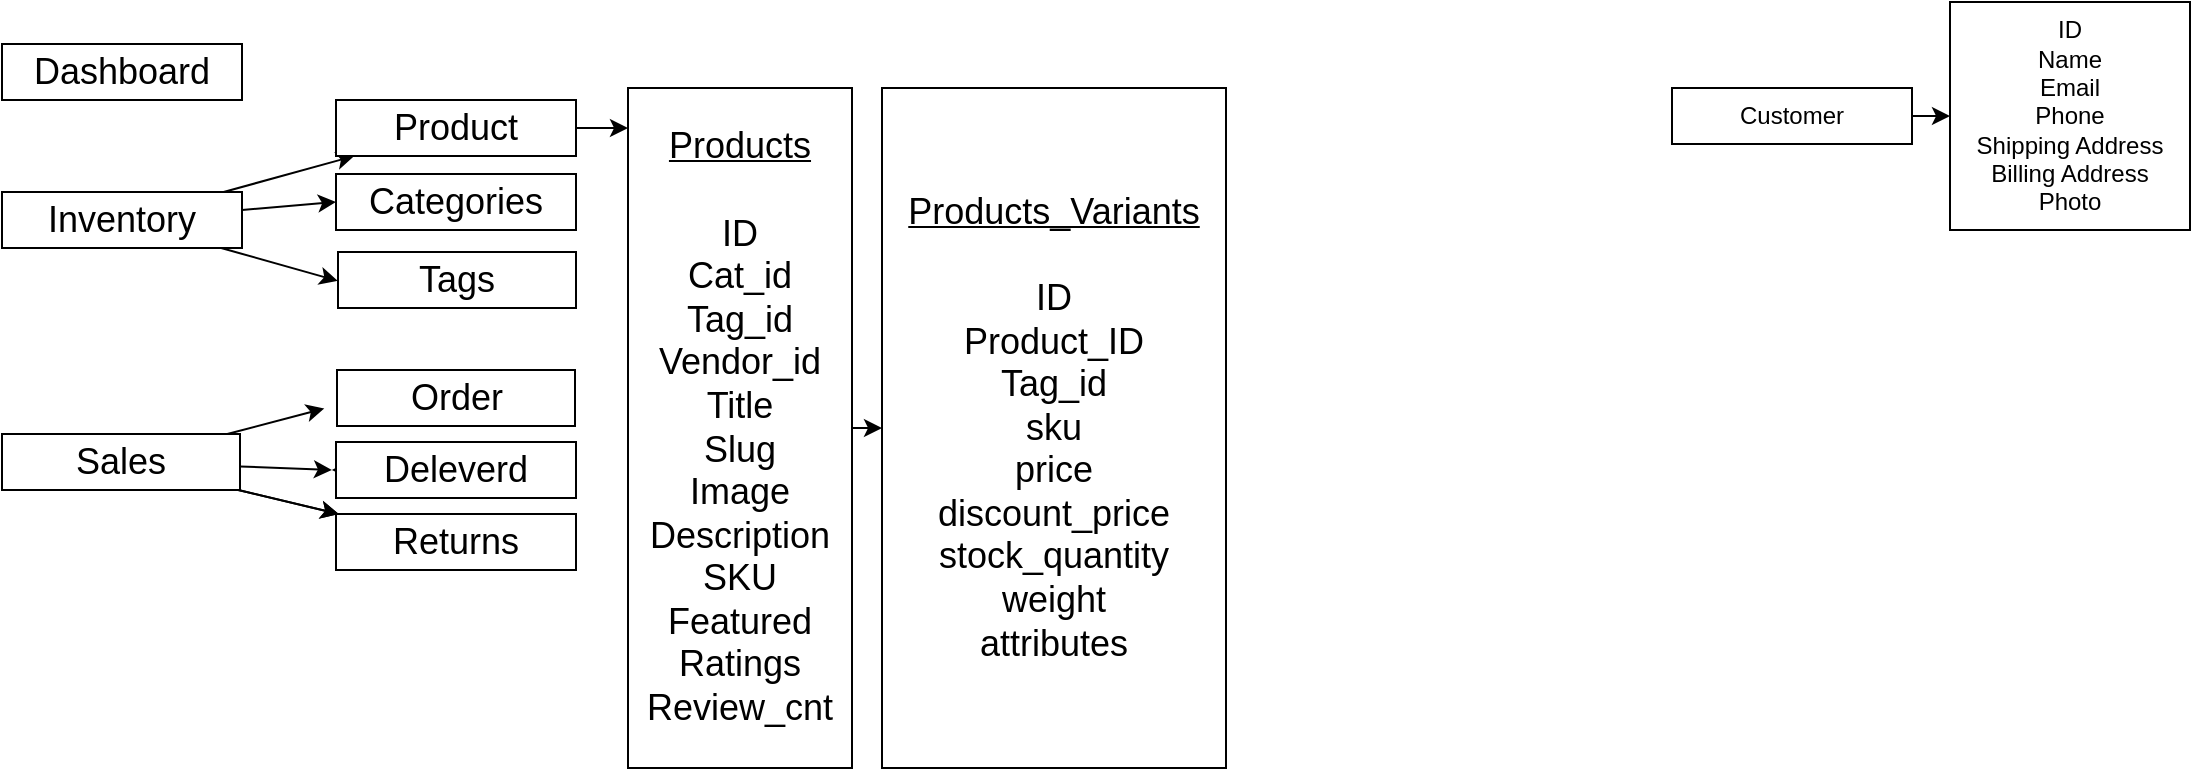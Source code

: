 <mxfile>
    <diagram id="3AA_8wdXpCsgu8mlKPa2" name="Page-1">
        <mxGraphModel dx="1116" dy="630" grid="0" gridSize="10" guides="1" tooltips="1" connect="1" arrows="1" fold="1" page="1" pageScale="1" pageWidth="1169" pageHeight="827" math="0" shadow="0">
            <root>
                <mxCell id="0"/>
                <mxCell id="1" parent="0"/>
                <mxCell id="BKEKNjPG6BCMgqEqFFX7-1" value="&lt;span&gt;&lt;font style=&quot;font-size: 18px;&quot;&gt;Dashboard&lt;/font&gt;&lt;/span&gt;" style="rounded=0;whiteSpace=wrap;html=1;fontStyle=0" parent="1" vertex="1">
                    <mxGeometry x="50" y="44" width="120" height="28" as="geometry"/>
                </mxCell>
                <mxCell id="BKEKNjPG6BCMgqEqFFX7-5" value="" style="edgeStyle=none;html=1;fontSize=18;fontStyle=0" parent="1" source="BKEKNjPG6BCMgqEqFFX7-3" target="BKEKNjPG6BCMgqEqFFX7-4" edge="1">
                    <mxGeometry relative="1" as="geometry"/>
                </mxCell>
                <mxCell id="5" style="edgeStyle=none;html=1;entryX=0;entryY=0.5;entryDx=0;entryDy=0;fontStyle=0" edge="1" parent="1" source="BKEKNjPG6BCMgqEqFFX7-3" target="2">
                    <mxGeometry relative="1" as="geometry"/>
                </mxCell>
                <mxCell id="23" style="edgeStyle=none;html=1;fontStyle=0" edge="1" parent="1" source="BKEKNjPG6BCMgqEqFFX7-3">
                    <mxGeometry relative="1" as="geometry">
                        <mxPoint x="217.81" y="162.429" as="targetPoint"/>
                    </mxGeometry>
                </mxCell>
                <mxCell id="BKEKNjPG6BCMgqEqFFX7-3" value="&lt;span&gt;&lt;font style=&quot;font-size: 18px;&quot;&gt;Inventory&lt;/font&gt;&lt;/span&gt;" style="rounded=0;whiteSpace=wrap;html=1;fontStyle=0" parent="1" vertex="1">
                    <mxGeometry x="50" y="118" width="120" height="28" as="geometry"/>
                </mxCell>
                <mxCell id="BKEKNjPG6BCMgqEqFFX7-7" value="" style="edgeStyle=none;html=1;fontSize=18;fontStyle=0" parent="1" source="BKEKNjPG6BCMgqEqFFX7-4" edge="1">
                    <mxGeometry relative="1" as="geometry">
                        <mxPoint x="363" y="86" as="targetPoint"/>
                    </mxGeometry>
                </mxCell>
                <mxCell id="BKEKNjPG6BCMgqEqFFX7-4" value="Product" style="rounded=0;whiteSpace=wrap;html=1;fontSize=18;fontStyle=0" parent="1" vertex="1">
                    <mxGeometry x="217" y="72" width="120" height="28" as="geometry"/>
                </mxCell>
                <mxCell id="28" value="" style="edgeStyle=none;html=1;fontSize=8;" edge="1" parent="1" source="BKEKNjPG6BCMgqEqFFX7-6" target="27">
                    <mxGeometry relative="1" as="geometry"/>
                </mxCell>
                <mxCell id="BKEKNjPG6BCMgqEqFFX7-6" value="&lt;u&gt;Products&lt;/u&gt;&lt;font style=&quot;font-size: 8px;&quot;&gt;&lt;br style=&quot;&quot;&gt;&lt;br style=&quot;&quot;&gt;&lt;/font&gt;ID&lt;br&gt;Cat_id&lt;br&gt;Tag_id&lt;br&gt;Vendor_id&lt;br&gt;Title&lt;br&gt;Slug&lt;br&gt;Image&lt;br&gt;Description&lt;br&gt;SKU&lt;br&gt;Featured&lt;br&gt;Ratings&lt;br&gt;Review_cnt" style="rounded=0;whiteSpace=wrap;html=1;fontSize=18;fontStyle=0" parent="1" vertex="1">
                    <mxGeometry x="363" y="66" width="112" height="340" as="geometry"/>
                </mxCell>
                <mxCell id="2" value="Categories" style="rounded=0;whiteSpace=wrap;html=1;fontSize=18;fontStyle=0" vertex="1" parent="1">
                    <mxGeometry x="217" y="109" width="120" height="28" as="geometry"/>
                </mxCell>
                <mxCell id="18" value="" style="edgeStyle=none;html=1;fontStyle=0" edge="1" parent="1" source="4" target="9">
                    <mxGeometry relative="1" as="geometry"/>
                </mxCell>
                <mxCell id="19" value="" style="edgeStyle=none;html=1;fontStyle=0" edge="1" parent="1" source="4" target="9">
                    <mxGeometry relative="1" as="geometry"/>
                </mxCell>
                <mxCell id="20" style="edgeStyle=none;html=1;fontStyle=0" edge="1" parent="1" source="4">
                    <mxGeometry relative="1" as="geometry">
                        <mxPoint x="211.143" y="226.238" as="targetPoint"/>
                    </mxGeometry>
                </mxCell>
                <mxCell id="22" style="edgeStyle=none;html=1;fontStyle=0" edge="1" parent="1" source="4">
                    <mxGeometry relative="1" as="geometry">
                        <mxPoint x="214.952" y="257" as="targetPoint"/>
                    </mxGeometry>
                </mxCell>
                <mxCell id="4" value="&lt;span&gt;&lt;font style=&quot;font-size: 18px;&quot;&gt;Sales&lt;/font&gt;&lt;/span&gt;" style="rounded=0;whiteSpace=wrap;html=1;fontStyle=0" vertex="1" parent="1">
                    <mxGeometry x="50" y="239" width="119" height="28" as="geometry"/>
                </mxCell>
                <mxCell id="7" value="&lt;span&gt;&lt;font style=&quot;font-size: 18px;&quot;&gt;Order&lt;/font&gt;&lt;/span&gt;" style="rounded=0;whiteSpace=wrap;html=1;fontStyle=0" vertex="1" parent="1">
                    <mxGeometry x="217.5" y="207" width="119" height="28" as="geometry"/>
                </mxCell>
                <mxCell id="21" style="edgeStyle=none;html=1;fontStyle=0" edge="1" parent="1" source="8">
                    <mxGeometry relative="1" as="geometry">
                        <mxPoint x="214.952" y="257" as="targetPoint"/>
                    </mxGeometry>
                </mxCell>
                <mxCell id="8" value="&lt;span&gt;&lt;font style=&quot;font-size: 18px;&quot;&gt;Deleverd&lt;/font&gt;&lt;/span&gt;" style="rounded=0;whiteSpace=wrap;html=1;fontStyle=0" vertex="1" parent="1">
                    <mxGeometry x="217" y="243" width="120" height="28" as="geometry"/>
                </mxCell>
                <mxCell id="9" value="&lt;span&gt;&lt;font style=&quot;font-size: 18px;&quot;&gt;Returns&lt;/font&gt;&lt;/span&gt;" style="rounded=0;whiteSpace=wrap;html=1;fontStyle=0" vertex="1" parent="1">
                    <mxGeometry x="217" y="279" width="120" height="28" as="geometry"/>
                </mxCell>
                <mxCell id="10" value="Tags" style="rounded=0;whiteSpace=wrap;html=1;fontSize=18;fontStyle=0" vertex="1" parent="1">
                    <mxGeometry x="218" y="148" width="119" height="28" as="geometry"/>
                </mxCell>
                <mxCell id="26" value="" style="edgeStyle=none;html=1;" edge="1" parent="1" source="24" target="25">
                    <mxGeometry relative="1" as="geometry"/>
                </mxCell>
                <mxCell id="24" value="Customer" style="whiteSpace=wrap;html=1;fontStyle=0" vertex="1" parent="1">
                    <mxGeometry x="885" y="66" width="120" height="28" as="geometry"/>
                </mxCell>
                <mxCell id="25" value="ID&lt;br&gt;Name&lt;br&gt;Email&lt;br&gt;Phone&lt;br&gt;Shipping Address&lt;br&gt;Billing Address&lt;br&gt;Photo" style="whiteSpace=wrap;html=1;fontStyle=0;" vertex="1" parent="1">
                    <mxGeometry x="1024" y="23" width="120" height="114" as="geometry"/>
                </mxCell>
                <mxCell id="27" value="&lt;u&gt;Products_Variants&lt;/u&gt;&lt;font style=&quot;font-size: 8px;&quot;&gt;&lt;br style=&quot;&quot;&gt;&lt;br style=&quot;&quot;&gt;&lt;/font&gt;ID&lt;br&gt;Product_ID&lt;br&gt;Tag_id&lt;br&gt;&lt;div&gt;sku&lt;/div&gt;&lt;div&gt;price&lt;/div&gt;&lt;div&gt;discount_price&lt;/div&gt;&lt;div&gt;stock_quantity&lt;/div&gt;&lt;div&gt;weight&lt;/div&gt;&lt;div&gt;attributes&lt;/div&gt;" style="rounded=0;whiteSpace=wrap;html=1;fontSize=18;fontStyle=0" vertex="1" parent="1">
                    <mxGeometry x="490" y="66" width="172" height="340" as="geometry"/>
                </mxCell>
            </root>
        </mxGraphModel>
    </diagram>
</mxfile>
